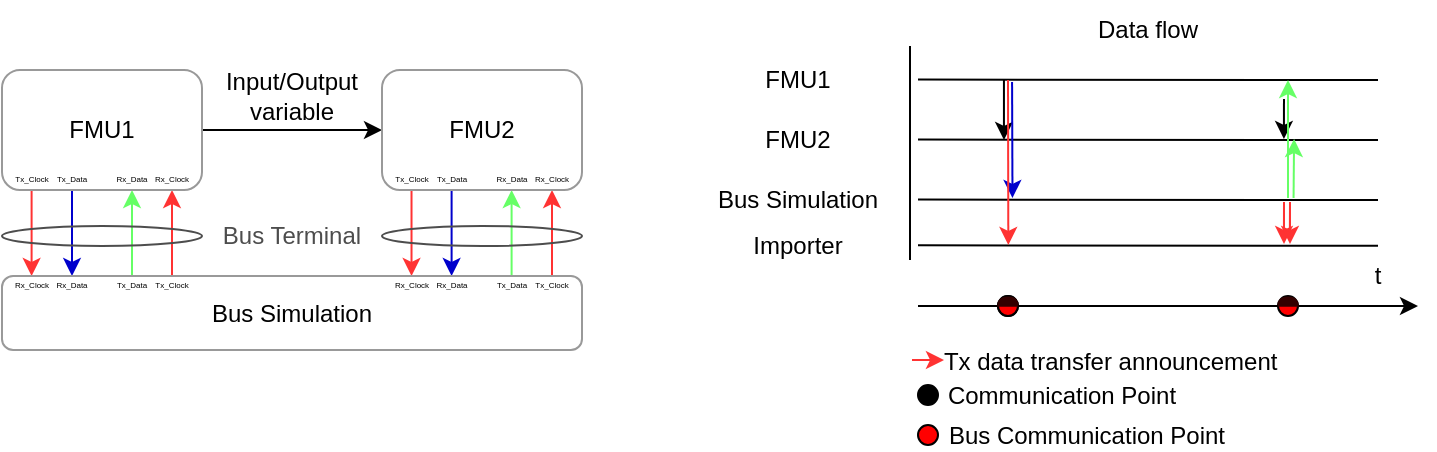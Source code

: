 <mxfile version="24.2.5" type="device">
  <diagram id="zssgmvdwZO7xPkAqMUr9" name="Page-1">
    <mxGraphModel dx="1075" dy="1230" grid="0" gridSize="10" guides="1" tooltips="1" connect="1" arrows="1" fold="1" page="1" pageScale="1" pageWidth="850" pageHeight="1100" math="0" shadow="0">
      <root>
        <mxCell id="0" />
        <mxCell id="1" parent="0" />
        <mxCell id="SsrnTv2k94DWv8KDChTj-76" value="" style="ellipse;whiteSpace=wrap;html=1;aspect=fixed;fillColor=#FF0000;" parent="1" vertex="1">
          <mxGeometry x="440" y="-162" width="10" height="10" as="geometry" />
        </mxCell>
        <mxCell id="SsrnTv2k94DWv8KDChTj-53" value="" style="endArrow=none;html=1;rounded=0;" parent="1" edge="1">
          <mxGeometry width="50" height="50" relative="1" as="geometry">
            <mxPoint x="256" y="-180" as="sourcePoint" />
            <mxPoint x="256" y="-287" as="targetPoint" />
          </mxGeometry>
        </mxCell>
        <mxCell id="SsrnTv2k94DWv8KDChTj-54" value="" style="endArrow=classic;html=1;rounded=0;startArrow=none;" parent="1" edge="1">
          <mxGeometry width="50" height="50" relative="1" as="geometry">
            <mxPoint x="450.0" y="-157" as="sourcePoint" />
            <mxPoint x="510" y="-157" as="targetPoint" />
          </mxGeometry>
        </mxCell>
        <mxCell id="SsrnTv2k94DWv8KDChTj-55" value="FMU1" style="text;html=1;strokeColor=none;fillColor=none;align=center;verticalAlign=middle;whiteSpace=wrap;rounded=0;" parent="1" vertex="1">
          <mxGeometry x="170" y="-285" width="60" height="30" as="geometry" />
        </mxCell>
        <mxCell id="SsrnTv2k94DWv8KDChTj-56" value="FMU2" style="text;html=1;strokeColor=none;fillColor=none;align=center;verticalAlign=middle;whiteSpace=wrap;rounded=0;" parent="1" vertex="1">
          <mxGeometry x="170" y="-255" width="60" height="30" as="geometry" />
        </mxCell>
        <mxCell id="SsrnTv2k94DWv8KDChTj-57" value="Bus Simulation" style="text;html=1;strokeColor=none;fillColor=none;align=center;verticalAlign=middle;whiteSpace=wrap;rounded=0;" parent="1" vertex="1">
          <mxGeometry x="150" y="-225" width="100" height="30" as="geometry" />
        </mxCell>
        <mxCell id="SsrnTv2k94DWv8KDChTj-59" value="" style="endArrow=none;html=1;rounded=0;" parent="1" edge="1">
          <mxGeometry width="50" height="50" relative="1" as="geometry">
            <mxPoint x="490" y="-240" as="sourcePoint" />
            <mxPoint x="260" y="-240.2" as="targetPoint" />
          </mxGeometry>
        </mxCell>
        <mxCell id="SsrnTv2k94DWv8KDChTj-60" value="" style="endArrow=none;html=1;rounded=0;" parent="1" edge="1">
          <mxGeometry width="50" height="50" relative="1" as="geometry">
            <mxPoint x="490" y="-270" as="sourcePoint" />
            <mxPoint x="260" y="-270.2" as="targetPoint" />
          </mxGeometry>
        </mxCell>
        <mxCell id="SsrnTv2k94DWv8KDChTj-61" value="" style="endArrow=none;html=1;rounded=0;" parent="1" edge="1">
          <mxGeometry width="50" height="50" relative="1" as="geometry">
            <mxPoint x="490" y="-210" as="sourcePoint" />
            <mxPoint x="260" y="-210.2" as="targetPoint" />
          </mxGeometry>
        </mxCell>
        <mxCell id="SsrnTv2k94DWv8KDChTj-62" value="t" style="text;html=1;strokeColor=none;fillColor=none;align=center;verticalAlign=middle;whiteSpace=wrap;rounded=0;" parent="1" vertex="1">
          <mxGeometry x="480" y="-182" width="20" height="20" as="geometry" />
        </mxCell>
        <mxCell id="SsrnTv2k94DWv8KDChTj-63" value="Data flow" style="text;html=1;strokeColor=none;fillColor=none;align=center;verticalAlign=middle;whiteSpace=wrap;rounded=0;" parent="1" vertex="1">
          <mxGeometry x="345" y="-310" width="60" height="30" as="geometry" />
        </mxCell>
        <mxCell id="SsrnTv2k94DWv8KDChTj-66" value="" style="ellipse;whiteSpace=wrap;html=1;aspect=fixed;fillColor=#000000;" parent="1" vertex="1">
          <mxGeometry x="300" y="-162" width="10" height="10" as="geometry" />
        </mxCell>
        <mxCell id="SsrnTv2k94DWv8KDChTj-67" value="" style="endArrow=none;html=1;rounded=0;" parent="1" target="SsrnTv2k94DWv8KDChTj-66" edge="1">
          <mxGeometry width="50" height="50" relative="1" as="geometry">
            <mxPoint x="260" y="-157" as="sourcePoint" />
            <mxPoint x="570" y="-152" as="targetPoint" />
          </mxGeometry>
        </mxCell>
        <mxCell id="SsrnTv2k94DWv8KDChTj-69" style="edgeStyle=orthogonalEdgeStyle;rounded=0;orthogonalLoop=1;jettySize=auto;html=1;" parent="1" edge="1">
          <mxGeometry relative="1" as="geometry">
            <mxPoint x="302.96" y="-270.5" as="sourcePoint" />
            <mxPoint x="303" y="-240" as="targetPoint" />
          </mxGeometry>
        </mxCell>
        <mxCell id="SsrnTv2k94DWv8KDChTj-71" value="" style="endArrow=none;html=1;rounded=0;startArrow=none;" parent="1" source="SsrnTv2k94DWv8KDChTj-76" edge="1">
          <mxGeometry width="50" height="50" relative="1" as="geometry">
            <mxPoint x="310" y="-157" as="sourcePoint" />
            <mxPoint x="450.0" y="-157" as="targetPoint" />
          </mxGeometry>
        </mxCell>
        <mxCell id="SsrnTv2k94DWv8KDChTj-72" style="edgeStyle=orthogonalEdgeStyle;rounded=0;orthogonalLoop=1;jettySize=auto;html=1;" parent="1" edge="1">
          <mxGeometry relative="1" as="geometry">
            <mxPoint x="442.99" y="-260.5" as="sourcePoint" />
            <mxPoint x="442.96" y="-240.5" as="targetPoint" />
          </mxGeometry>
        </mxCell>
        <mxCell id="SsrnTv2k94DWv8KDChTj-73" value="" style="ellipse;whiteSpace=wrap;html=1;aspect=fixed;fillColor=#FF0000;" parent="1" vertex="1">
          <mxGeometry x="300" y="-162" width="10" height="10" as="geometry" />
        </mxCell>
        <mxCell id="SsrnTv2k94DWv8KDChTj-81" value="" style="endArrow=none;html=1;rounded=0;startArrow=none;" parent="1" source="SsrnTv2k94DWv8KDChTj-66" target="SsrnTv2k94DWv8KDChTj-73" edge="1">
          <mxGeometry width="50" height="50" relative="1" as="geometry">
            <mxPoint x="310" y="-157.0" as="sourcePoint" />
            <mxPoint x="360.0" y="-157.0" as="targetPoint" />
          </mxGeometry>
        </mxCell>
        <mxCell id="SsrnTv2k94DWv8KDChTj-82" value="" style="ellipse;whiteSpace=wrap;html=1;aspect=fixed;fillColor=#FF0000;" parent="1" vertex="1">
          <mxGeometry x="260" y="-97.5" width="10" height="10" as="geometry" />
        </mxCell>
        <mxCell id="SsrnTv2k94DWv8KDChTj-84" value="" style="ellipse;whiteSpace=wrap;html=1;aspect=fixed;fillColor=#000000;" parent="1" vertex="1">
          <mxGeometry x="260" y="-117.5" width="10" height="10" as="geometry" />
        </mxCell>
        <mxCell id="SsrnTv2k94DWv8KDChTj-85" value="Communication Point" style="text;html=1;strokeColor=none;fillColor=none;align=center;verticalAlign=middle;whiteSpace=wrap;rounded=0;" parent="1" vertex="1">
          <mxGeometry x="272" y="-120" width="120" height="15" as="geometry" />
        </mxCell>
        <mxCell id="e1DPj9sdgxrYpcnS9dOX-13" value="" style="endArrow=classic;html=1;rounded=0;fontSize=4;exitX=0.5;exitY=1;exitDx=0;exitDy=0;strokeColor=#0000CC;" parent="1" edge="1">
          <mxGeometry x="-1" y="10" width="50" height="50" relative="1" as="geometry">
            <mxPoint x="307.04" y="-269" as="sourcePoint" />
            <mxPoint x="307.24" y="-211" as="targetPoint" />
            <mxPoint as="offset" />
          </mxGeometry>
        </mxCell>
        <mxCell id="e1DPj9sdgxrYpcnS9dOX-19" value="" style="endArrow=classic;html=1;rounded=0;fontSize=4;strokeColor=#66FF66;" parent="1" edge="1">
          <mxGeometry width="50" height="50" relative="1" as="geometry">
            <mxPoint x="445" y="-211" as="sourcePoint" />
            <mxPoint x="445" y="-270" as="targetPoint" />
          </mxGeometry>
        </mxCell>
        <mxCell id="e1DPj9sdgxrYpcnS9dOX-53" value="Importer" style="text;html=1;strokeColor=none;fillColor=none;align=center;verticalAlign=middle;whiteSpace=wrap;rounded=0;" parent="1" vertex="1">
          <mxGeometry x="150" y="-202" width="100" height="30" as="geometry" />
        </mxCell>
        <mxCell id="e1DPj9sdgxrYpcnS9dOX-56" value="" style="endArrow=none;html=1;rounded=0;" parent="1" edge="1">
          <mxGeometry width="50" height="50" relative="1" as="geometry">
            <mxPoint x="490" y="-187.14" as="sourcePoint" />
            <mxPoint x="260" y="-187.34" as="targetPoint" />
          </mxGeometry>
        </mxCell>
        <mxCell id="e1DPj9sdgxrYpcnS9dOX-60" value="Bus Communication Point" style="text;html=1;strokeColor=none;fillColor=none;align=center;verticalAlign=middle;whiteSpace=wrap;rounded=0;" parent="1" vertex="1">
          <mxGeometry x="272" y="-100" width="145" height="15" as="geometry" />
        </mxCell>
        <mxCell id="e1DPj9sdgxrYpcnS9dOX-65" value="" style="endArrow=classic;html=1;rounded=0;fontSize=4;strokeColor=#66FF66;" parent="1" edge="1">
          <mxGeometry x="0.22" y="-65" width="50" height="50" relative="1" as="geometry">
            <mxPoint x="447.79" y="-211" as="sourcePoint" />
            <mxPoint x="448.03" y="-240.5" as="targetPoint" />
            <mxPoint as="offset" />
          </mxGeometry>
        </mxCell>
        <mxCell id="9PvPicKcr14EuM1QFKR8-8" value="" style="shape=or;whiteSpace=wrap;html=1;fillColor=#330000;rotation=-90;strokeColor=#330000;" parent="1" vertex="1">
          <mxGeometry x="302.96" y="-163.96" width="4.08" height="9.62" as="geometry" />
        </mxCell>
        <mxCell id="9PvPicKcr14EuM1QFKR8-10" style="edgeStyle=orthogonalEdgeStyle;rounded=0;orthogonalLoop=1;jettySize=auto;html=1;exitX=1;exitY=0.5;exitDx=0;exitDy=0;entryX=0;entryY=0.5;entryDx=0;entryDy=0;fontColor=#000000;strokeColor=#000000;" parent="1" source="9PvPicKcr14EuM1QFKR8-11" target="9PvPicKcr14EuM1QFKR8-28" edge="1">
          <mxGeometry relative="1" as="geometry">
            <mxPoint x="-5" y="-245" as="targetPoint" />
          </mxGeometry>
        </mxCell>
        <mxCell id="9PvPicKcr14EuM1QFKR8-9" value="" style="shape=or;whiteSpace=wrap;html=1;fillColor=#330000;rotation=-90;strokeColor=#330000;" parent="1" vertex="1">
          <mxGeometry x="442.96" y="-163.96" width="4.08" height="9.62" as="geometry" />
        </mxCell>
        <mxCell id="9PvPicKcr14EuM1QFKR8-13" value="Input/Output variable" style="text;html=1;strokeColor=none;fillColor=none;align=center;verticalAlign=middle;whiteSpace=wrap;rounded=0;fontColor=#000000;" parent="1" vertex="1">
          <mxGeometry x="-105" y="-277" width="104" height="30" as="geometry" />
        </mxCell>
        <mxCell id="9PvPicKcr14EuM1QFKR8-14" value="Bus Terminal" style="text;html=1;strokeColor=none;fillColor=none;align=center;verticalAlign=middle;whiteSpace=wrap;rounded=0;fontColor=#4D4D4D;" parent="1" vertex="1">
          <mxGeometry x="-105" y="-202" width="104" height="20" as="geometry" />
        </mxCell>
        <mxCell id="9PvPicKcr14EuM1QFKR8-17" value="" style="endArrow=classic;html=1;rounded=0;fontSize=4;entryX=0.5;entryY=1;entryDx=0;entryDy=0;exitX=0.5;exitY=0;exitDx=0;exitDy=0;strokeColor=#FF3333;" parent="1" source="9PvPicKcr14EuM1QFKR8-16" target="9PvPicKcr14EuM1QFKR8-15" edge="1">
          <mxGeometry width="50" height="50" relative="1" as="geometry">
            <mxPoint x="-78" y="-185" as="sourcePoint" />
            <mxPoint x="-28" y="-235" as="targetPoint" />
          </mxGeometry>
        </mxCell>
        <mxCell id="9PvPicKcr14EuM1QFKR8-23" value="" style="endArrow=classic;html=1;rounded=0;fontSize=4;exitX=0.5;exitY=1;exitDx=0;exitDy=0;entryX=0.5;entryY=0;entryDx=0;entryDy=0;strokeColor=#0000CC;" parent="1" source="9PvPicKcr14EuM1QFKR8-21" target="9PvPicKcr14EuM1QFKR8-22" edge="1">
          <mxGeometry x="-1" y="10" width="50" height="50" relative="1" as="geometry">
            <mxPoint x="-158" y="-205" as="sourcePoint" />
            <mxPoint x="-158" y="-165" as="targetPoint" />
            <mxPoint as="offset" />
          </mxGeometry>
        </mxCell>
        <mxCell id="9PvPicKcr14EuM1QFKR8-26" value="" style="endArrow=classic;html=1;rounded=0;fontSize=4;entryX=0.5;entryY=1;entryDx=0;entryDy=0;exitX=0.5;exitY=0;exitDx=0;exitDy=0;strokeColor=#66FF66;" parent="1" source="9PvPicKcr14EuM1QFKR8-24" target="9PvPicKcr14EuM1QFKR8-25" edge="1">
          <mxGeometry width="50" height="50" relative="1" as="geometry">
            <mxPoint x="-103" y="-162" as="sourcePoint" />
            <mxPoint x="-103" y="-205" as="targetPoint" />
          </mxGeometry>
        </mxCell>
        <mxCell id="9PvPicKcr14EuM1QFKR8-27" value="" style="endArrow=classic;html=1;rounded=0;fontSize=4;exitX=0.5;exitY=1;exitDx=0;exitDy=0;entryX=0.5;entryY=0;entryDx=0;entryDy=0;strokeColor=#FF3333;" parent="1" edge="1">
          <mxGeometry width="50" height="50" relative="1" as="geometry">
            <mxPoint x="-183.2" y="-215" as="sourcePoint" />
            <mxPoint x="-183.2" y="-172" as="targetPoint" />
          </mxGeometry>
        </mxCell>
        <mxCell id="9PvPicKcr14EuM1QFKR8-37" value="" style="endArrow=classic;html=1;rounded=0;fontSize=4;entryX=0.5;entryY=1;entryDx=0;entryDy=0;exitX=0.5;exitY=0;exitDx=0;exitDy=0;strokeColor=#FF3333;" parent="1" source="9PvPicKcr14EuM1QFKR8-33" target="9PvPicKcr14EuM1QFKR8-29" edge="1">
          <mxGeometry x="0.535" y="-165" width="50" height="50" relative="1" as="geometry">
            <mxPoint x="-103" y="-162" as="sourcePoint" />
            <mxPoint x="-103" y="-205" as="targetPoint" />
            <mxPoint as="offset" />
          </mxGeometry>
        </mxCell>
        <mxCell id="9PvPicKcr14EuM1QFKR8-38" value="" style="endArrow=classic;html=1;rounded=0;fontSize=4;exitX=0.5;exitY=1;exitDx=0;exitDy=0;entryX=0.5;entryY=0;entryDx=0;entryDy=0;strokeColor=#FF3333;" parent="1" edge="1">
          <mxGeometry x="-0.07" y="145" width="50" height="50" relative="1" as="geometry">
            <mxPoint x="6.76" y="-215" as="sourcePoint" />
            <mxPoint x="6.76" y="-172" as="targetPoint" />
            <mxPoint as="offset" />
          </mxGeometry>
        </mxCell>
        <mxCell id="9PvPicKcr14EuM1QFKR8-39" value="" style="endArrow=classic;html=1;rounded=0;fontSize=4;exitX=0.5;exitY=1;exitDx=0;exitDy=0;entryX=0.5;entryY=0;entryDx=0;entryDy=0;strokeColor=#0000CC;" parent="1" edge="1">
          <mxGeometry x="-1" y="10" width="50" height="50" relative="1" as="geometry">
            <mxPoint x="26.8" y="-215" as="sourcePoint" />
            <mxPoint x="26.8" y="-172" as="targetPoint" />
            <mxPoint as="offset" />
          </mxGeometry>
        </mxCell>
        <mxCell id="9PvPicKcr14EuM1QFKR8-40" value="" style="endArrow=classic;html=1;rounded=0;fontSize=4;entryX=0.5;entryY=1;entryDx=0;entryDy=0;exitX=0.5;exitY=0;exitDx=0;exitDy=0;strokeColor=#66FF66;" parent="1" edge="1">
          <mxGeometry width="50" height="50" relative="1" as="geometry">
            <mxPoint x="56.8" y="-172" as="sourcePoint" />
            <mxPoint x="56.8" y="-215" as="targetPoint" />
          </mxGeometry>
        </mxCell>
        <mxCell id="9PvPicKcr14EuM1QFKR8-41" value="" style="ellipse;whiteSpace=wrap;html=1;fontSize=4;fillColor=none;strokeColor=#4D4D4D;" parent="1" vertex="1">
          <mxGeometry x="-8" y="-197" width="100" height="10" as="geometry" />
        </mxCell>
        <mxCell id="9PvPicKcr14EuM1QFKR8-42" value="" style="ellipse;whiteSpace=wrap;html=1;fontSize=4;fillColor=none;strokeColor=#4D4D4D;" parent="1" vertex="1">
          <mxGeometry x="-198" y="-197" width="100" height="10" as="geometry" />
        </mxCell>
        <mxCell id="9PvPicKcr14EuM1QFKR8-45" value="" style="endArrow=classic;html=1;rounded=0;fontSize=4;strokeColor=#FF3333;" parent="1" edge="1">
          <mxGeometry width="50" height="50" relative="1" as="geometry">
            <mxPoint x="305" y="-270" as="sourcePoint" />
            <mxPoint x="305.17" y="-187.5" as="targetPoint" />
          </mxGeometry>
        </mxCell>
        <mxCell id="9PvPicKcr14EuM1QFKR8-48" value="" style="endArrow=classic;html=1;rounded=0;fontSize=4;strokeColor=#FF3333;" parent="1" edge="1">
          <mxGeometry width="50" height="50" relative="1" as="geometry">
            <mxPoint x="257" y="-130" as="sourcePoint" />
            <mxPoint x="273" y="-130" as="targetPoint" />
          </mxGeometry>
        </mxCell>
        <mxCell id="9PvPicKcr14EuM1QFKR8-49" value="" style="endArrow=classic;html=1;rounded=0;fontSize=4;strokeColor=#FF3333;" parent="1" edge="1">
          <mxGeometry x="-0.387" y="21" width="50" height="50" relative="1" as="geometry">
            <mxPoint x="442.96" y="-192" as="sourcePoint" />
            <mxPoint x="443" y="-188" as="targetPoint" />
            <Array as="points">
              <mxPoint x="443" y="-209" />
            </Array>
            <mxPoint x="-8" y="-16" as="offset" />
          </mxGeometry>
        </mxCell>
        <mxCell id="9PvPicKcr14EuM1QFKR8-53" value="Tx data transfer announcement&amp;nbsp;" style="text;html=1;strokeColor=none;fillColor=none;align=center;verticalAlign=middle;whiteSpace=wrap;rounded=0;" parent="1" vertex="1">
          <mxGeometry x="264" y="-138" width="188" height="18" as="geometry" />
        </mxCell>
        <mxCell id="9PvPicKcr14EuM1QFKR8-56" value="" style="endArrow=classic;html=1;rounded=0;fontSize=4;strokeColor=#FF3333;" parent="1" edge="1">
          <mxGeometry x="-0.387" y="21" width="50" height="50" relative="1" as="geometry">
            <mxPoint x="445.92" y="-191" as="sourcePoint" />
            <mxPoint x="446" y="-188" as="targetPoint" />
            <Array as="points">
              <mxPoint x="446" y="-209" />
            </Array>
            <mxPoint x="-8" y="-16" as="offset" />
          </mxGeometry>
        </mxCell>
        <mxCell id="9PvPicKcr14EuM1QFKR8-57" value="" style="endArrow=none;html=1;rounded=0;startArrow=none;exitX=1;exitY=0.5;exitDx=0;exitDy=0;entryX=0;entryY=0.5;entryDx=0;entryDy=0;" parent="1" source="SsrnTv2k94DWv8KDChTj-66" target="SsrnTv2k94DWv8KDChTj-76" edge="1">
          <mxGeometry width="50" height="50" relative="1" as="geometry">
            <mxPoint x="310" y="-157" as="sourcePoint" />
            <mxPoint x="442.996" y="-156.943" as="targetPoint" />
          </mxGeometry>
        </mxCell>
        <mxCell id="9PvPicKcr14EuM1QFKR8-11" value="FMU1" style="rounded=1;whiteSpace=wrap;html=1;strokeColor=#999999;" parent="1" vertex="1">
          <mxGeometry x="-198" y="-275" width="100" height="60" as="geometry" />
        </mxCell>
        <mxCell id="9PvPicKcr14EuM1QFKR8-12" value="Bus Simulation" style="rounded=1;whiteSpace=wrap;html=1;strokeColor=#999999;" parent="1" vertex="1">
          <mxGeometry x="-198" y="-172" width="290" height="37" as="geometry" />
        </mxCell>
        <mxCell id="9PvPicKcr14EuM1QFKR8-15" value="Rx_Clock" style="text;html=1;strokeColor=none;fillColor=none;align=center;verticalAlign=middle;whiteSpace=wrap;rounded=0;fontSize=4;" parent="1" vertex="1">
          <mxGeometry x="-128" y="-225" width="30" height="10" as="geometry" />
        </mxCell>
        <mxCell id="9PvPicKcr14EuM1QFKR8-16" value="Tx_Clock" style="text;html=1;strokeColor=none;fillColor=none;align=center;verticalAlign=middle;whiteSpace=wrap;rounded=0;fontSize=4;" parent="1" vertex="1">
          <mxGeometry x="-128" y="-172" width="30" height="10" as="geometry" />
        </mxCell>
        <mxCell id="9PvPicKcr14EuM1QFKR8-19" value="Tx_Clock" style="text;html=1;strokeColor=none;fillColor=none;align=center;verticalAlign=middle;whiteSpace=wrap;rounded=0;fontSize=4;" parent="1" vertex="1">
          <mxGeometry x="-198" y="-225" width="30" height="10" as="geometry" />
        </mxCell>
        <mxCell id="9PvPicKcr14EuM1QFKR8-20" value="Rx_Clock" style="text;html=1;strokeColor=none;fillColor=none;align=center;verticalAlign=middle;whiteSpace=wrap;rounded=0;fontSize=4;" parent="1" vertex="1">
          <mxGeometry x="-198" y="-172" width="30" height="10" as="geometry" />
        </mxCell>
        <mxCell id="9PvPicKcr14EuM1QFKR8-21" value="Tx_Data" style="text;html=1;strokeColor=none;fillColor=none;align=center;verticalAlign=middle;whiteSpace=wrap;rounded=0;fontSize=4;" parent="1" vertex="1">
          <mxGeometry x="-178" y="-225" width="30" height="10" as="geometry" />
        </mxCell>
        <mxCell id="9PvPicKcr14EuM1QFKR8-22" value="Rx_Data" style="text;html=1;strokeColor=none;fillColor=none;align=center;verticalAlign=middle;whiteSpace=wrap;rounded=0;fontSize=4;" parent="1" vertex="1">
          <mxGeometry x="-178" y="-172" width="30" height="10" as="geometry" />
        </mxCell>
        <mxCell id="9PvPicKcr14EuM1QFKR8-24" value="Tx_Data" style="text;html=1;strokeColor=none;fillColor=none;align=center;verticalAlign=middle;whiteSpace=wrap;rounded=0;fontSize=4;" parent="1" vertex="1">
          <mxGeometry x="-148" y="-172" width="30" height="10" as="geometry" />
        </mxCell>
        <mxCell id="9PvPicKcr14EuM1QFKR8-25" value="Rx_Data" style="text;html=1;strokeColor=none;fillColor=none;align=center;verticalAlign=middle;whiteSpace=wrap;rounded=0;fontSize=4;" parent="1" vertex="1">
          <mxGeometry x="-148" y="-225" width="30" height="10" as="geometry" />
        </mxCell>
        <mxCell id="9PvPicKcr14EuM1QFKR8-28" value="FMU2" style="rounded=1;whiteSpace=wrap;html=1;strokeColor=#999999;" parent="1" vertex="1">
          <mxGeometry x="-8" y="-275" width="100" height="60" as="geometry" />
        </mxCell>
        <mxCell id="9PvPicKcr14EuM1QFKR8-29" value="Rx_Clock" style="text;html=1;strokeColor=none;fillColor=none;align=center;verticalAlign=middle;whiteSpace=wrap;rounded=0;fontSize=4;" parent="1" vertex="1">
          <mxGeometry x="62" y="-225" width="30" height="10" as="geometry" />
        </mxCell>
        <mxCell id="9PvPicKcr14EuM1QFKR8-30" value="Tx_Clock" style="text;html=1;strokeColor=none;fillColor=none;align=center;verticalAlign=middle;whiteSpace=wrap;rounded=0;fontSize=4;" parent="1" vertex="1">
          <mxGeometry x="-8" y="-225" width="30" height="10" as="geometry" />
        </mxCell>
        <mxCell id="9PvPicKcr14EuM1QFKR8-31" value="Tx_Data" style="text;html=1;strokeColor=none;fillColor=none;align=center;verticalAlign=middle;whiteSpace=wrap;rounded=0;fontSize=4;" parent="1" vertex="1">
          <mxGeometry x="12" y="-225" width="30" height="10" as="geometry" />
        </mxCell>
        <mxCell id="9PvPicKcr14EuM1QFKR8-32" value="Rx_Data" style="text;html=1;strokeColor=none;fillColor=none;align=center;verticalAlign=middle;whiteSpace=wrap;rounded=0;fontSize=4;" parent="1" vertex="1">
          <mxGeometry x="42" y="-225" width="30" height="10" as="geometry" />
        </mxCell>
        <mxCell id="9PvPicKcr14EuM1QFKR8-33" value="Tx_Clock" style="text;html=1;strokeColor=none;fillColor=none;align=center;verticalAlign=middle;whiteSpace=wrap;rounded=0;fontSize=4;" parent="1" vertex="1">
          <mxGeometry x="62" y="-172" width="30" height="10" as="geometry" />
        </mxCell>
        <mxCell id="9PvPicKcr14EuM1QFKR8-34" value="Rx_Clock" style="text;html=1;strokeColor=none;fillColor=none;align=center;verticalAlign=middle;whiteSpace=wrap;rounded=0;fontSize=4;" parent="1" vertex="1">
          <mxGeometry x="-8" y="-172" width="30" height="10" as="geometry" />
        </mxCell>
        <mxCell id="9PvPicKcr14EuM1QFKR8-35" value="Rx_Data" style="text;html=1;strokeColor=none;fillColor=none;align=center;verticalAlign=middle;whiteSpace=wrap;rounded=0;fontSize=4;" parent="1" vertex="1">
          <mxGeometry x="12" y="-172" width="30" height="10" as="geometry" />
        </mxCell>
        <mxCell id="9PvPicKcr14EuM1QFKR8-36" value="Tx_Data" style="text;html=1;strokeColor=none;fillColor=none;align=center;verticalAlign=middle;whiteSpace=wrap;rounded=0;fontSize=4;" parent="1" vertex="1">
          <mxGeometry x="42" y="-172" width="30" height="10" as="geometry" />
        </mxCell>
      </root>
    </mxGraphModel>
  </diagram>
</mxfile>
